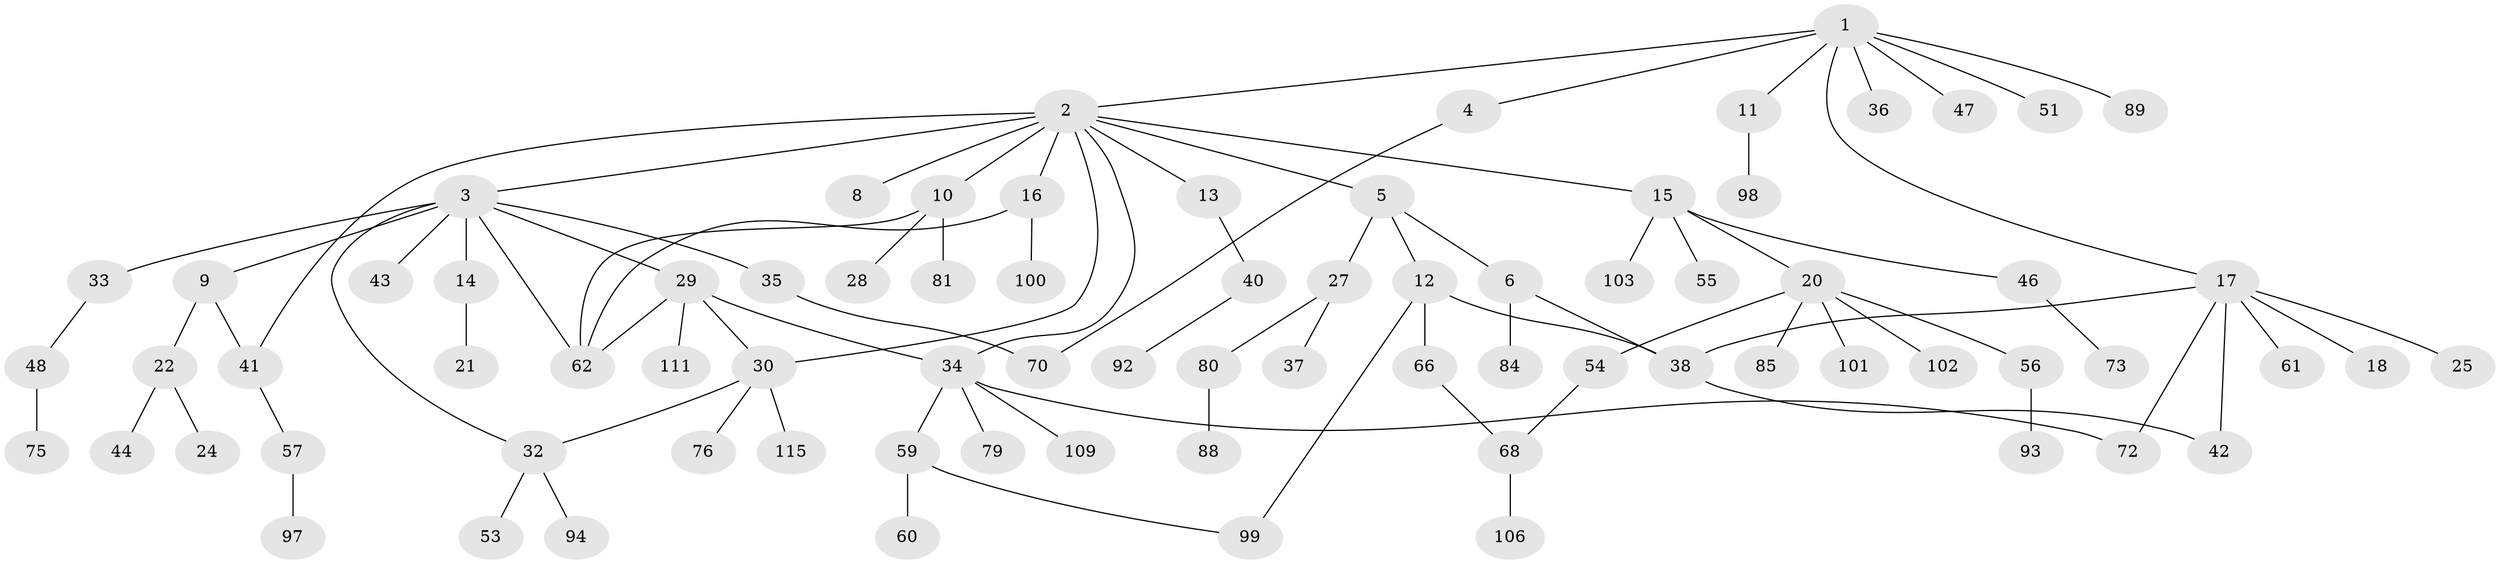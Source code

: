 // original degree distribution, {5: 0.034482758620689655, 10: 0.008620689655172414, 8: 0.008620689655172414, 2: 0.25862068965517243, 4: 0.11206896551724138, 3: 0.16379310344827586, 6: 0.008620689655172414, 1: 0.4051724137931034}
// Generated by graph-tools (version 1.1) at 2025/10/02/27/25 16:10:53]
// undirected, 79 vertices, 92 edges
graph export_dot {
graph [start="1"]
  node [color=gray90,style=filled];
  1 [super="+7"];
  2 [super="+39"];
  3 [super="+31"];
  4 [super="+63"];
  5;
  6 [super="+82"];
  8 [super="+19"];
  9 [super="+95"];
  10 [super="+113"];
  11 [super="+77"];
  12 [super="+69"];
  13;
  14;
  15 [super="+45"];
  16 [super="+50"];
  17 [super="+23"];
  18;
  20 [super="+26"];
  21;
  22 [super="+64"];
  24;
  25 [super="+116"];
  27 [super="+67"];
  28;
  29;
  30 [super="+71"];
  32 [super="+78"];
  33;
  34 [super="+52"];
  35;
  36;
  37;
  38 [super="+112"];
  40 [super="+83"];
  41 [super="+58"];
  42 [super="+107"];
  43 [super="+49"];
  44;
  46 [super="+74"];
  47;
  48 [super="+65"];
  51 [super="+110"];
  53 [super="+90"];
  54 [super="+87"];
  55;
  56;
  57 [super="+108"];
  59 [super="+114"];
  60;
  61 [super="+96"];
  62 [super="+105"];
  66 [super="+104"];
  68 [super="+91"];
  70 [super="+86"];
  72;
  73;
  75;
  76;
  79;
  80;
  81;
  84;
  85;
  88;
  89;
  92;
  93;
  94;
  97;
  98;
  99;
  100;
  101;
  102;
  103;
  106;
  109;
  111;
  115;
  1 -- 2;
  1 -- 4;
  1 -- 17;
  1 -- 36;
  1 -- 51;
  1 -- 89;
  1 -- 11;
  1 -- 47;
  2 -- 3;
  2 -- 5;
  2 -- 8;
  2 -- 10;
  2 -- 13;
  2 -- 15;
  2 -- 16 [weight=2];
  2 -- 41;
  2 -- 34;
  2 -- 30;
  3 -- 9;
  3 -- 14;
  3 -- 29;
  3 -- 43;
  3 -- 32;
  3 -- 33;
  3 -- 35;
  3 -- 62;
  4 -- 70;
  5 -- 6;
  5 -- 12;
  5 -- 27;
  6 -- 84;
  6 -- 38;
  9 -- 22;
  9 -- 41;
  10 -- 28;
  10 -- 81;
  10 -- 62;
  11 -- 98;
  12 -- 66;
  12 -- 99;
  12 -- 38;
  13 -- 40;
  14 -- 21;
  15 -- 20;
  15 -- 46;
  15 -- 103;
  15 -- 55;
  16 -- 62;
  16 -- 100;
  17 -- 18;
  17 -- 38;
  17 -- 61;
  17 -- 42;
  17 -- 72;
  17 -- 25;
  20 -- 54;
  20 -- 101;
  20 -- 85;
  20 -- 102;
  20 -- 56;
  22 -- 24;
  22 -- 44;
  27 -- 37;
  27 -- 80;
  29 -- 30;
  29 -- 34;
  29 -- 111;
  29 -- 62;
  30 -- 32;
  30 -- 115;
  30 -- 76;
  32 -- 53;
  32 -- 94;
  33 -- 48;
  34 -- 59;
  34 -- 79;
  34 -- 72;
  34 -- 109;
  35 -- 70;
  38 -- 42;
  40 -- 92;
  41 -- 57;
  46 -- 73;
  48 -- 75;
  54 -- 68;
  56 -- 93;
  57 -- 97;
  59 -- 60;
  59 -- 99;
  66 -- 68;
  68 -- 106;
  80 -- 88;
}
